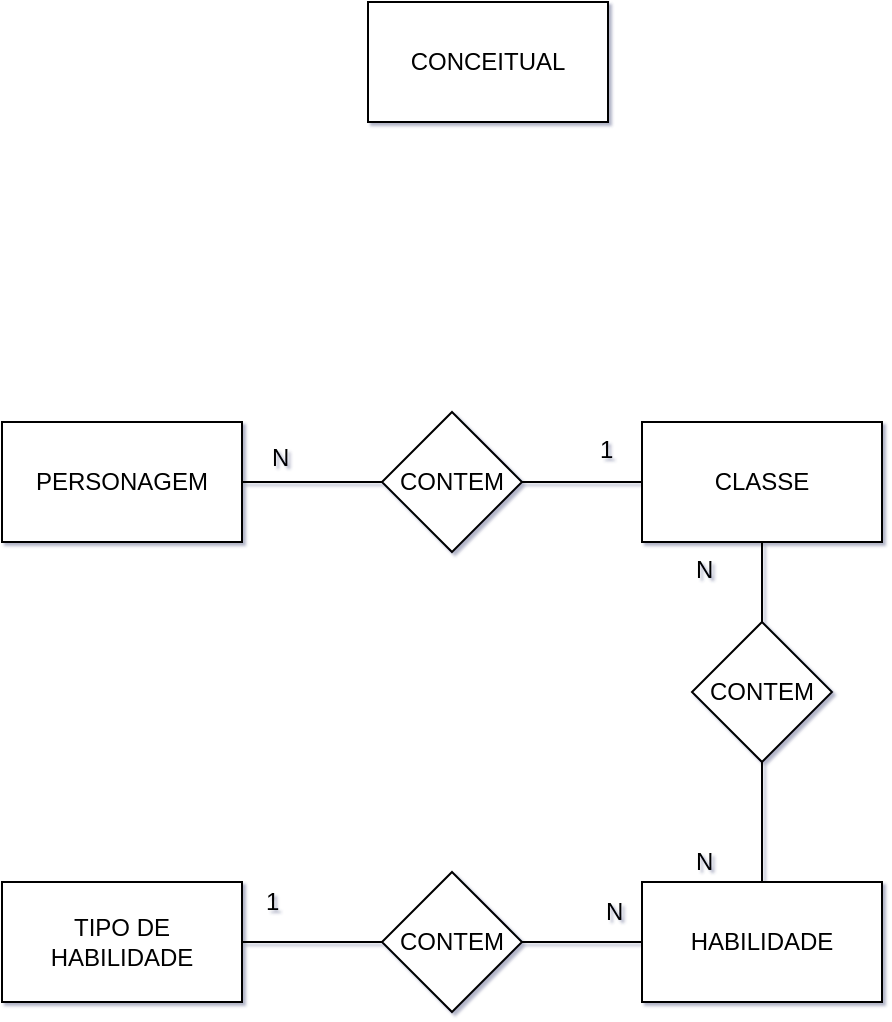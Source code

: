 <mxfile version="10.9.5" type="device"><diagram id="dJheahvO7XRqxWEpbkyf" name="CONCEITUAL"><mxGraphModel dx="926" dy="628" grid="1" gridSize="10" guides="1" tooltips="1" connect="1" arrows="1" fold="1" page="1" pageScale="1" pageWidth="827" pageHeight="1169" math="0" shadow="1"><root><mxCell id="0"/><mxCell id="1" parent="0"/><mxCell id="cr3JElz_RUUQaoc5ZwVk-1" value="CONCEITUAL" style="rounded=0;whiteSpace=wrap;html=1;" vertex="1" parent="1"><mxGeometry x="353" y="20" width="120" height="60" as="geometry"/></mxCell><mxCell id="cr3JElz_RUUQaoc5ZwVk-10" style="edgeStyle=orthogonalEdgeStyle;rounded=0;orthogonalLoop=1;jettySize=auto;html=1;exitX=0.5;exitY=1;exitDx=0;exitDy=0;entryX=0.5;entryY=0;entryDx=0;entryDy=0;endArrow=none;endFill=0;" edge="1" parent="1" source="cr3JElz_RUUQaoc5ZwVk-2" target="cr3JElz_RUUQaoc5ZwVk-9"><mxGeometry relative="1" as="geometry"/></mxCell><mxCell id="cr3JElz_RUUQaoc5ZwVk-2" value="CLASSE" style="rounded=0;whiteSpace=wrap;html=1;" vertex="1" parent="1"><mxGeometry x="490" y="230" width="120" height="60" as="geometry"/></mxCell><mxCell id="cr3JElz_RUUQaoc5ZwVk-14" style="edgeStyle=orthogonalEdgeStyle;rounded=0;orthogonalLoop=1;jettySize=auto;html=1;exitX=0;exitY=0.5;exitDx=0;exitDy=0;entryX=1;entryY=0.5;entryDx=0;entryDy=0;endArrow=none;endFill=0;" edge="1" parent="1" source="cr3JElz_RUUQaoc5ZwVk-3" target="cr3JElz_RUUQaoc5ZwVk-13"><mxGeometry relative="1" as="geometry"/></mxCell><mxCell id="cr3JElz_RUUQaoc5ZwVk-3" value="HABILIDADE" style="rounded=0;whiteSpace=wrap;html=1;" vertex="1" parent="1"><mxGeometry x="490" y="460" width="120" height="60" as="geometry"/></mxCell><mxCell id="cr3JElz_RUUQaoc5ZwVk-4" value="TIPO DE HABILIDADE" style="rounded=0;whiteSpace=wrap;html=1;" vertex="1" parent="1"><mxGeometry x="170" y="460" width="120" height="60" as="geometry"/></mxCell><mxCell id="cr3JElz_RUUQaoc5ZwVk-7" style="edgeStyle=orthogonalEdgeStyle;rounded=0;orthogonalLoop=1;jettySize=auto;html=1;exitX=1;exitY=0.5;exitDx=0;exitDy=0;entryX=0;entryY=0.5;entryDx=0;entryDy=0;endArrow=none;endFill=0;" edge="1" parent="1" source="cr3JElz_RUUQaoc5ZwVk-5" target="cr3JElz_RUUQaoc5ZwVk-6"><mxGeometry relative="1" as="geometry"/></mxCell><mxCell id="cr3JElz_RUUQaoc5ZwVk-5" value="PERSONAGEM" style="rounded=0;whiteSpace=wrap;html=1;" vertex="1" parent="1"><mxGeometry x="170" y="230" width="120" height="60" as="geometry"/></mxCell><mxCell id="cr3JElz_RUUQaoc5ZwVk-8" style="edgeStyle=orthogonalEdgeStyle;rounded=0;orthogonalLoop=1;jettySize=auto;html=1;exitX=1;exitY=0.5;exitDx=0;exitDy=0;entryX=0;entryY=0.5;entryDx=0;entryDy=0;endArrow=none;endFill=0;" edge="1" parent="1" source="cr3JElz_RUUQaoc5ZwVk-6" target="cr3JElz_RUUQaoc5ZwVk-2"><mxGeometry relative="1" as="geometry"/></mxCell><mxCell id="cr3JElz_RUUQaoc5ZwVk-6" value="CONTEM" style="rhombus;whiteSpace=wrap;html=1;" vertex="1" parent="1"><mxGeometry x="360" y="225" width="70" height="70" as="geometry"/></mxCell><mxCell id="cr3JElz_RUUQaoc5ZwVk-11" style="edgeStyle=orthogonalEdgeStyle;rounded=0;orthogonalLoop=1;jettySize=auto;html=1;exitX=0.5;exitY=1;exitDx=0;exitDy=0;entryX=0.5;entryY=0;entryDx=0;entryDy=0;endArrow=none;endFill=0;" edge="1" parent="1" source="cr3JElz_RUUQaoc5ZwVk-9" target="cr3JElz_RUUQaoc5ZwVk-3"><mxGeometry relative="1" as="geometry"/></mxCell><mxCell id="cr3JElz_RUUQaoc5ZwVk-9" value="CONTEM" style="rhombus;whiteSpace=wrap;html=1;" vertex="1" parent="1"><mxGeometry x="515" y="330" width="70" height="70" as="geometry"/></mxCell><mxCell id="cr3JElz_RUUQaoc5ZwVk-15" style="edgeStyle=orthogonalEdgeStyle;rounded=0;orthogonalLoop=1;jettySize=auto;html=1;exitX=0;exitY=0.5;exitDx=0;exitDy=0;entryX=1;entryY=0.5;entryDx=0;entryDy=0;endArrow=none;endFill=0;" edge="1" parent="1" source="cr3JElz_RUUQaoc5ZwVk-13" target="cr3JElz_RUUQaoc5ZwVk-4"><mxGeometry relative="1" as="geometry"/></mxCell><mxCell id="cr3JElz_RUUQaoc5ZwVk-13" value="CONTEM" style="rhombus;whiteSpace=wrap;html=1;" vertex="1" parent="1"><mxGeometry x="360" y="455" width="70" height="70" as="geometry"/></mxCell><mxCell id="cr3JElz_RUUQaoc5ZwVk-16" value="N" style="text;html=1;resizable=0;points=[];autosize=1;align=left;verticalAlign=top;spacingTop=-4;" vertex="1" parent="1"><mxGeometry x="303" y="238" width="20" height="20" as="geometry"/></mxCell><mxCell id="cr3JElz_RUUQaoc5ZwVk-17" value="1" style="text;html=1;resizable=0;points=[];autosize=1;align=left;verticalAlign=top;spacingTop=-4;" vertex="1" parent="1"><mxGeometry x="467" y="234" width="20" height="20" as="geometry"/></mxCell><mxCell id="cr3JElz_RUUQaoc5ZwVk-18" value="N" style="text;html=1;resizable=0;points=[];autosize=1;align=left;verticalAlign=top;spacingTop=-4;" vertex="1" parent="1"><mxGeometry x="515" y="294" width="20" height="20" as="geometry"/></mxCell><mxCell id="cr3JElz_RUUQaoc5ZwVk-19" value="N" style="text;html=1;resizable=0;points=[];autosize=1;align=left;verticalAlign=top;spacingTop=-4;" vertex="1" parent="1"><mxGeometry x="515" y="440" width="20" height="20" as="geometry"/></mxCell><mxCell id="cr3JElz_RUUQaoc5ZwVk-20" value="1" style="text;html=1;resizable=0;points=[];autosize=1;align=left;verticalAlign=top;spacingTop=-4;" vertex="1" parent="1"><mxGeometry x="300" y="460" width="20" height="20" as="geometry"/></mxCell><mxCell id="cr3JElz_RUUQaoc5ZwVk-21" value="N" style="text;html=1;resizable=0;points=[];autosize=1;align=left;verticalAlign=top;spacingTop=-4;" vertex="1" parent="1"><mxGeometry x="470" y="465" width="20" height="20" as="geometry"/></mxCell></root></mxGraphModel></diagram><diagram id="jKTYJgm0QA9Wgd4biB2w" name="LOGICO"><mxGraphModel dx="926" dy="628" grid="1" gridSize="10" guides="1" tooltips="1" connect="1" arrows="1" fold="1" page="1" pageScale="1" pageWidth="827" pageHeight="1169" background="none" math="0" shadow="1"><root><mxCell id="g8kyX2qI03Iz3NawE2xn-0"/><mxCell id="g8kyX2qI03Iz3NawE2xn-1" parent="g8kyX2qI03Iz3NawE2xn-0"/><mxCell id="g8kyX2qI03Iz3NawE2xn-2" value="LOGICO" style="rounded=0;whiteSpace=wrap;html=1;" vertex="1" parent="g8kyX2qI03Iz3NawE2xn-1"><mxGeometry x="353" y="30" width="120" height="60" as="geometry"/></mxCell><mxCell id="g8kyX2qI03Iz3NawE2xn-3" value="Classe" style="swimlane;fontStyle=0;childLayout=stackLayout;horizontal=1;startSize=26;fillColor=#e0e0e0;horizontalStack=0;resizeParent=1;resizeParentMax=0;resizeLast=0;collapsible=1;marginBottom=0;swimlaneFillColor=#ffffff;align=center;fontSize=14;" vertex="1" parent="g8kyX2qI03Iz3NawE2xn-1"><mxGeometry x="350" y="361" width="160" height="92" as="geometry"/></mxCell><mxCell id="g8kyX2qI03Iz3NawE2xn-4" value="IdClasse:int" style="shape=partialRectangle;top=0;left=0;right=0;bottom=1;align=left;verticalAlign=middle;fillColor=none;spacingLeft=34;spacingRight=4;overflow=hidden;rotatable=0;points=[[0,0.5],[1,0.5]];portConstraint=eastwest;dropTarget=0;fontStyle=5;fontSize=12;" vertex="1" parent="g8kyX2qI03Iz3NawE2xn-3"><mxGeometry y="26" width="160" height="30" as="geometry"/></mxCell><mxCell id="g8kyX2qI03Iz3NawE2xn-5" value="PK" style="shape=partialRectangle;top=0;left=0;bottom=0;fillColor=none;align=left;verticalAlign=middle;spacingLeft=4;spacingRight=4;overflow=hidden;rotatable=0;points=[];portConstraint=eastwest;part=1;fontSize=12;" vertex="1" connectable="0" parent="g8kyX2qI03Iz3NawE2xn-4"><mxGeometry width="30" height="30" as="geometry"/></mxCell><mxCell id="g8kyX2qI03Iz3NawE2xn-6" value="Nome:varchar(200)" style="shape=partialRectangle;top=0;left=0;right=0;bottom=0;align=left;verticalAlign=top;fillColor=none;spacingLeft=34;spacingRight=4;overflow=hidden;rotatable=0;points=[[0,0.5],[1,0.5]];portConstraint=eastwest;dropTarget=0;fontSize=12;" vertex="1" parent="g8kyX2qI03Iz3NawE2xn-3"><mxGeometry y="56" width="160" height="26" as="geometry"/></mxCell><mxCell id="g8kyX2qI03Iz3NawE2xn-7" value="" style="shape=partialRectangle;top=0;left=0;bottom=0;fillColor=none;align=left;verticalAlign=top;spacingLeft=4;spacingRight=4;overflow=hidden;rotatable=0;points=[];portConstraint=eastwest;part=1;fontSize=12;" vertex="1" connectable="0" parent="g8kyX2qI03Iz3NawE2xn-6"><mxGeometry width="30" height="26" as="geometry"/></mxCell><mxCell id="g8kyX2qI03Iz3NawE2xn-12" value="" style="shape=partialRectangle;top=0;left=0;right=0;bottom=0;align=left;verticalAlign=top;fillColor=none;spacingLeft=34;spacingRight=4;overflow=hidden;rotatable=0;points=[[0,0.5],[1,0.5]];portConstraint=eastwest;dropTarget=0;fontSize=12;" vertex="1" parent="g8kyX2qI03Iz3NawE2xn-3"><mxGeometry y="82" width="160" height="10" as="geometry"/></mxCell><mxCell id="g8kyX2qI03Iz3NawE2xn-13" value="" style="shape=partialRectangle;top=0;left=0;bottom=0;fillColor=none;align=left;verticalAlign=top;spacingLeft=4;spacingRight=4;overflow=hidden;rotatable=0;points=[];portConstraint=eastwest;part=1;fontSize=12;" vertex="1" connectable="0" parent="g8kyX2qI03Iz3NawE2xn-12"><mxGeometry width="30" height="10" as="geometry"/></mxCell><mxCell id="g8kyX2qI03Iz3NawE2xn-14" value="TipoHabilidade" style="swimlane;fontStyle=0;childLayout=stackLayout;horizontal=1;startSize=26;fillColor=#e0e0e0;horizontalStack=0;resizeParent=1;resizeParentMax=0;resizeLast=0;collapsible=1;marginBottom=0;swimlaneFillColor=#ffffff;align=center;fontSize=14;" vertex="1" parent="g8kyX2qI03Iz3NawE2xn-1"><mxGeometry x="350" y="169" width="160" height="92" as="geometry"/></mxCell><mxCell id="g8kyX2qI03Iz3NawE2xn-15" value="IdTipoHabilidade:int" style="shape=partialRectangle;top=0;left=0;right=0;bottom=1;align=left;verticalAlign=middle;fillColor=none;spacingLeft=34;spacingRight=4;overflow=hidden;rotatable=0;points=[[0,0.5],[1,0.5]];portConstraint=eastwest;dropTarget=0;fontStyle=5;fontSize=12;" vertex="1" parent="g8kyX2qI03Iz3NawE2xn-14"><mxGeometry y="26" width="160" height="30" as="geometry"/></mxCell><mxCell id="g8kyX2qI03Iz3NawE2xn-16" value="PK" style="shape=partialRectangle;top=0;left=0;bottom=0;fillColor=none;align=left;verticalAlign=middle;spacingLeft=4;spacingRight=4;overflow=hidden;rotatable=0;points=[];portConstraint=eastwest;part=1;fontSize=12;" vertex="1" connectable="0" parent="g8kyX2qI03Iz3NawE2xn-15"><mxGeometry width="30" height="30" as="geometry"/></mxCell><mxCell id="g8kyX2qI03Iz3NawE2xn-17" value="Nome:varchar(200)" style="shape=partialRectangle;top=0;left=0;right=0;bottom=0;align=left;verticalAlign=top;fillColor=none;spacingLeft=34;spacingRight=4;overflow=hidden;rotatable=0;points=[[0,0.5],[1,0.5]];portConstraint=eastwest;dropTarget=0;fontSize=12;" vertex="1" parent="g8kyX2qI03Iz3NawE2xn-14"><mxGeometry y="56" width="160" height="26" as="geometry"/></mxCell><mxCell id="g8kyX2qI03Iz3NawE2xn-18" value="" style="shape=partialRectangle;top=0;left=0;bottom=0;fillColor=none;align=left;verticalAlign=top;spacingLeft=4;spacingRight=4;overflow=hidden;rotatable=0;points=[];portConstraint=eastwest;part=1;fontSize=12;" vertex="1" connectable="0" parent="g8kyX2qI03Iz3NawE2xn-17"><mxGeometry width="30" height="26" as="geometry"/></mxCell><mxCell id="g8kyX2qI03Iz3NawE2xn-19" value="" style="shape=partialRectangle;top=0;left=0;right=0;bottom=0;align=left;verticalAlign=top;fillColor=none;spacingLeft=34;spacingRight=4;overflow=hidden;rotatable=0;points=[[0,0.5],[1,0.5]];portConstraint=eastwest;dropTarget=0;fontSize=12;" vertex="1" parent="g8kyX2qI03Iz3NawE2xn-14"><mxGeometry y="82" width="160" height="10" as="geometry"/></mxCell><mxCell id="g8kyX2qI03Iz3NawE2xn-20" value="" style="shape=partialRectangle;top=0;left=0;bottom=0;fillColor=none;align=left;verticalAlign=top;spacingLeft=4;spacingRight=4;overflow=hidden;rotatable=0;points=[];portConstraint=eastwest;part=1;fontSize=12;" vertex="1" connectable="0" parent="g8kyX2qI03Iz3NawE2xn-19"><mxGeometry width="30" height="10" as="geometry"/></mxCell><mxCell id="g8kyX2qI03Iz3NawE2xn-21" value="Habilidade" style="swimlane;fontStyle=0;childLayout=stackLayout;horizontal=1;startSize=26;fillColor=#e0e0e0;horizontalStack=0;resizeParent=1;resizeParentMax=0;resizeLast=0;collapsible=1;marginBottom=0;swimlaneFillColor=#ffffff;align=center;fontSize=14;" vertex="1" parent="g8kyX2qI03Iz3NawE2xn-1"><mxGeometry x="90" y="168" width="195" height="112" as="geometry"/></mxCell><mxCell id="g8kyX2qI03Iz3NawE2xn-22" value="IdHabilidade:int" style="shape=partialRectangle;top=0;left=0;right=0;bottom=0;align=left;verticalAlign=middle;fillColor=none;spacingLeft=60;spacingRight=4;overflow=hidden;rotatable=0;points=[[0,0.5],[1,0.5]];portConstraint=eastwest;dropTarget=0;fontStyle=5;fontSize=12;" vertex="1" parent="g8kyX2qI03Iz3NawE2xn-21"><mxGeometry y="26" width="195" height="30" as="geometry"/></mxCell><mxCell id="g8kyX2qI03Iz3NawE2xn-23" value="PK" style="shape=partialRectangle;fontStyle=1;top=0;left=0;bottom=0;fillColor=none;align=left;verticalAlign=middle;spacingLeft=4;spacingRight=4;overflow=hidden;rotatable=0;points=[];portConstraint=eastwest;part=1;fontSize=12;" vertex="1" connectable="0" parent="g8kyX2qI03Iz3NawE2xn-22"><mxGeometry width="56" height="30" as="geometry"/></mxCell><mxCell id="g8kyX2qI03Iz3NawE2xn-24" value="IdTipoHabilidade:int" style="shape=partialRectangle;top=0;left=0;right=0;bottom=1;align=left;verticalAlign=middle;fillColor=none;spacingLeft=60;spacingRight=4;overflow=hidden;rotatable=0;points=[[0,0.5],[1,0.5]];portConstraint=eastwest;dropTarget=0;fontStyle=5;fontSize=12;" vertex="1" parent="g8kyX2qI03Iz3NawE2xn-21"><mxGeometry y="56" width="195" height="30" as="geometry"/></mxCell><mxCell id="g8kyX2qI03Iz3NawE2xn-25" value="FK" style="shape=partialRectangle;fontStyle=1;top=0;left=0;bottom=0;fillColor=none;align=left;verticalAlign=middle;spacingLeft=4;spacingRight=4;overflow=hidden;rotatable=0;points=[];portConstraint=eastwest;part=1;fontSize=12;" vertex="1" connectable="0" parent="g8kyX2qI03Iz3NawE2xn-24"><mxGeometry width="56" height="30" as="geometry"/></mxCell><mxCell id="g8kyX2qI03Iz3NawE2xn-26" value="Nome:varchar(255)" style="shape=partialRectangle;top=0;left=0;right=0;bottom=0;align=left;verticalAlign=top;fillColor=none;spacingLeft=60;spacingRight=4;overflow=hidden;rotatable=0;points=[[0,0.5],[1,0.5]];portConstraint=eastwest;dropTarget=0;fontSize=12;" vertex="1" parent="g8kyX2qI03Iz3NawE2xn-21"><mxGeometry y="86" width="195" height="26" as="geometry"/></mxCell><mxCell id="g8kyX2qI03Iz3NawE2xn-27" value="" style="shape=partialRectangle;top=0;left=0;bottom=0;fillColor=none;align=left;verticalAlign=top;spacingLeft=4;spacingRight=4;overflow=hidden;rotatable=0;points=[];portConstraint=eastwest;part=1;fontSize=12;" vertex="1" connectable="0" parent="g8kyX2qI03Iz3NawE2xn-26"><mxGeometry width="56" height="26" as="geometry"/></mxCell><mxCell id="g8kyX2qI03Iz3NawE2xn-28" value="Personagem" style="swimlane;fontStyle=0;childLayout=stackLayout;horizontal=1;startSize=26;fillColor=#e0e0e0;horizontalStack=0;resizeParent=1;resizeParentMax=0;resizeLast=0;collapsible=1;marginBottom=0;swimlaneFillColor=#ffffff;align=center;fontSize=14;" vertex="1" parent="g8kyX2qI03Iz3NawE2xn-1"><mxGeometry x="590" y="256" width="220" height="216" as="geometry"/></mxCell><mxCell id="g8kyX2qI03Iz3NawE2xn-29" value="IdPersonagem:int" style="shape=partialRectangle;top=0;left=0;right=0;bottom=0;align=left;verticalAlign=middle;fillColor=none;spacingLeft=60;spacingRight=4;overflow=hidden;rotatable=0;points=[[0,0.5],[1,0.5]];portConstraint=eastwest;dropTarget=0;fontStyle=5;fontSize=12;" vertex="1" parent="g8kyX2qI03Iz3NawE2xn-28"><mxGeometry y="26" width="220" height="30" as="geometry"/></mxCell><mxCell id="g8kyX2qI03Iz3NawE2xn-30" value="PK" style="shape=partialRectangle;fontStyle=1;top=0;left=0;bottom=0;fillColor=none;align=left;verticalAlign=middle;spacingLeft=4;spacingRight=4;overflow=hidden;rotatable=0;points=[];portConstraint=eastwest;part=1;fontSize=12;" vertex="1" connectable="0" parent="g8kyX2qI03Iz3NawE2xn-29"><mxGeometry width="56" height="30" as="geometry"/></mxCell><mxCell id="g8kyX2qI03Iz3NawE2xn-31" value="IdClasse:int" style="shape=partialRectangle;top=0;left=0;right=0;bottom=1;align=left;verticalAlign=middle;fillColor=none;spacingLeft=60;spacingRight=4;overflow=hidden;rotatable=0;points=[[0,0.5],[1,0.5]];portConstraint=eastwest;dropTarget=0;fontStyle=5;fontSize=12;" vertex="1" parent="g8kyX2qI03Iz3NawE2xn-28"><mxGeometry y="56" width="220" height="30" as="geometry"/></mxCell><mxCell id="g8kyX2qI03Iz3NawE2xn-32" value="FK" style="shape=partialRectangle;fontStyle=1;top=0;left=0;bottom=0;fillColor=none;align=left;verticalAlign=middle;spacingLeft=4;spacingRight=4;overflow=hidden;rotatable=0;points=[];portConstraint=eastwest;part=1;fontSize=12;" vertex="1" connectable="0" parent="g8kyX2qI03Iz3NawE2xn-31"><mxGeometry width="56" height="30" as="geometry"/></mxCell><mxCell id="g8kyX2qI03Iz3NawE2xn-33" value="Nome:varchar(255)" style="shape=partialRectangle;top=0;left=0;right=0;bottom=0;align=left;verticalAlign=top;fillColor=none;spacingLeft=60;spacingRight=4;overflow=hidden;rotatable=0;points=[[0,0.5],[1,0.5]];portConstraint=eastwest;dropTarget=0;fontSize=12;" vertex="1" parent="g8kyX2qI03Iz3NawE2xn-28"><mxGeometry y="86" width="220" height="26" as="geometry"/></mxCell><mxCell id="g8kyX2qI03Iz3NawE2xn-34" value="" style="shape=partialRectangle;top=0;left=0;bottom=0;fillColor=none;align=left;verticalAlign=top;spacingLeft=4;spacingRight=4;overflow=hidden;rotatable=0;points=[];portConstraint=eastwest;part=1;fontSize=12;" vertex="1" connectable="0" parent="g8kyX2qI03Iz3NawE2xn-33"><mxGeometry width="56" height="26" as="geometry"/></mxCell><mxCell id="g8kyX2qI03Iz3NawE2xn-37" value="MaxVida:int" style="shape=partialRectangle;top=0;left=0;right=0;bottom=0;align=left;verticalAlign=top;fillColor=none;spacingLeft=60;spacingRight=4;overflow=hidden;rotatable=0;points=[[0,0.5],[1,0.5]];portConstraint=eastwest;dropTarget=0;fontSize=12;" vertex="1" parent="g8kyX2qI03Iz3NawE2xn-28"><mxGeometry y="112" width="220" height="26" as="geometry"/></mxCell><mxCell id="g8kyX2qI03Iz3NawE2xn-38" value="" style="shape=partialRectangle;top=0;left=0;bottom=0;fillColor=none;align=left;verticalAlign=top;spacingLeft=4;spacingRight=4;overflow=hidden;rotatable=0;points=[];portConstraint=eastwest;part=1;fontSize=12;" vertex="1" connectable="0" parent="g8kyX2qI03Iz3NawE2xn-37"><mxGeometry width="56" height="26" as="geometry"/></mxCell><mxCell id="g8kyX2qI03Iz3NawE2xn-39" value="MaxMana:int" style="shape=partialRectangle;top=0;left=0;right=0;bottom=0;align=left;verticalAlign=top;fillColor=none;spacingLeft=60;spacingRight=4;overflow=hidden;rotatable=0;points=[[0,0.5],[1,0.5]];portConstraint=eastwest;dropTarget=0;fontSize=12;" vertex="1" parent="g8kyX2qI03Iz3NawE2xn-28"><mxGeometry y="138" width="220" height="26" as="geometry"/></mxCell><mxCell id="g8kyX2qI03Iz3NawE2xn-40" value="" style="shape=partialRectangle;top=0;left=0;bottom=0;fillColor=none;align=left;verticalAlign=top;spacingLeft=4;spacingRight=4;overflow=hidden;rotatable=0;points=[];portConstraint=eastwest;part=1;fontSize=12;" vertex="1" connectable="0" parent="g8kyX2qI03Iz3NawE2xn-39"><mxGeometry width="56" height="26" as="geometry"/></mxCell><mxCell id="g8kyX2qI03Iz3NawE2xn-41" value="DataAtualizacao:datetime" style="shape=partialRectangle;top=0;left=0;right=0;bottom=0;align=left;verticalAlign=top;fillColor=none;spacingLeft=60;spacingRight=4;overflow=hidden;rotatable=0;points=[[0,0.5],[1,0.5]];portConstraint=eastwest;dropTarget=0;fontSize=12;" vertex="1" parent="g8kyX2qI03Iz3NawE2xn-28"><mxGeometry y="164" width="220" height="26" as="geometry"/></mxCell><mxCell id="g8kyX2qI03Iz3NawE2xn-42" value="" style="shape=partialRectangle;top=0;left=0;bottom=0;fillColor=none;align=left;verticalAlign=top;spacingLeft=4;spacingRight=4;overflow=hidden;rotatable=0;points=[];portConstraint=eastwest;part=1;fontSize=12;" vertex="1" connectable="0" parent="g8kyX2qI03Iz3NawE2xn-41"><mxGeometry width="56" height="26" as="geometry"/></mxCell><mxCell id="g8kyX2qI03Iz3NawE2xn-43" value="DataCriacao:datetime" style="shape=partialRectangle;top=0;left=0;right=0;bottom=0;align=left;verticalAlign=top;fillColor=none;spacingLeft=60;spacingRight=4;overflow=hidden;rotatable=0;points=[[0,0.5],[1,0.5]];portConstraint=eastwest;dropTarget=0;fontSize=12;" vertex="1" parent="g8kyX2qI03Iz3NawE2xn-28"><mxGeometry y="190" width="220" height="26" as="geometry"/></mxCell><mxCell id="g8kyX2qI03Iz3NawE2xn-44" value="" style="shape=partialRectangle;top=0;left=0;bottom=0;fillColor=none;align=left;verticalAlign=top;spacingLeft=4;spacingRight=4;overflow=hidden;rotatable=0;points=[];portConstraint=eastwest;part=1;fontSize=12;" vertex="1" connectable="0" parent="g8kyX2qI03Iz3NawE2xn-43"><mxGeometry width="56" height="26" as="geometry"/></mxCell><mxCell id="g8kyX2qI03Iz3NawE2xn-45" value="HabilidadesClasses" style="swimlane;fontStyle=0;childLayout=stackLayout;horizontal=1;startSize=26;fillColor=#e0e0e0;horizontalStack=0;resizeParent=1;resizeParentMax=0;resizeLast=0;collapsible=1;marginBottom=0;swimlaneFillColor=#ffffff;align=center;fontSize=14;" vertex="1" parent="g8kyX2qI03Iz3NawE2xn-1"><mxGeometry x="90" y="360" width="160" height="86" as="geometry"/></mxCell><mxCell id="g8kyX2qI03Iz3NawE2xn-46" value="IdClasse:int" style="shape=partialRectangle;top=0;left=0;right=0;bottom=0;align=left;verticalAlign=middle;fillColor=none;spacingLeft=60;spacingRight=4;overflow=hidden;rotatable=0;points=[[0,0.5],[1,0.5]];portConstraint=eastwest;dropTarget=0;fontStyle=5;fontSize=12;" vertex="1" parent="g8kyX2qI03Iz3NawE2xn-45"><mxGeometry y="26" width="160" height="30" as="geometry"/></mxCell><mxCell id="g8kyX2qI03Iz3NawE2xn-47" value="FK1" style="shape=partialRectangle;fontStyle=1;top=0;left=0;bottom=0;fillColor=none;align=left;verticalAlign=middle;spacingLeft=4;spacingRight=4;overflow=hidden;rotatable=0;points=[];portConstraint=eastwest;part=1;fontSize=12;" vertex="1" connectable="0" parent="g8kyX2qI03Iz3NawE2xn-46"><mxGeometry width="56" height="30" as="geometry"/></mxCell><mxCell id="g8kyX2qI03Iz3NawE2xn-48" value="IdHabilidadeint" style="shape=partialRectangle;top=0;left=0;right=0;bottom=1;align=left;verticalAlign=middle;fillColor=none;spacingLeft=60;spacingRight=4;overflow=hidden;rotatable=0;points=[[0,0.5],[1,0.5]];portConstraint=eastwest;dropTarget=0;fontStyle=5;fontSize=12;" vertex="1" parent="g8kyX2qI03Iz3NawE2xn-45"><mxGeometry y="56" width="160" height="30" as="geometry"/></mxCell><mxCell id="g8kyX2qI03Iz3NawE2xn-49" value="FK2" style="shape=partialRectangle;fontStyle=1;top=0;left=0;bottom=0;fillColor=none;align=left;verticalAlign=middle;spacingLeft=4;spacingRight=4;overflow=hidden;rotatable=0;points=[];portConstraint=eastwest;part=1;fontSize=12;" vertex="1" connectable="0" parent="g8kyX2qI03Iz3NawE2xn-48"><mxGeometry width="56" height="30" as="geometry"/></mxCell><mxCell id="1utTiuptko8lL7Gqnvxd-0" value="" style="edgeStyle=entityRelationEdgeStyle;fontSize=12;html=1;endArrow=ERoneToMany;" edge="1" parent="g8kyX2qI03Iz3NawE2xn-1" source="g8kyX2qI03Iz3NawE2xn-15" target="g8kyX2qI03Iz3NawE2xn-24"><mxGeometry width="100" height="100" relative="1" as="geometry"><mxPoint x="340" y="250" as="sourcePoint"/><mxPoint x="440" y="150" as="targetPoint"/></mxGeometry></mxCell><mxCell id="YNlwBKSf3DE_AMJkjBMV-0" value="" style="edgeStyle=entityRelationEdgeStyle;fontSize=12;html=1;endArrow=ERoneToMany;entryX=0;entryY=0.5;entryDx=0;entryDy=0;exitX=0.875;exitY=0.467;exitDx=0;exitDy=0;exitPerimeter=0;" edge="1" parent="g8kyX2qI03Iz3NawE2xn-1" source="g8kyX2qI03Iz3NawE2xn-4" target="g8kyX2qI03Iz3NawE2xn-31"><mxGeometry width="100" height="100" relative="1" as="geometry"><mxPoint x="400" y="410" as="sourcePoint"/><mxPoint x="500" y="310" as="targetPoint"/></mxGeometry></mxCell><mxCell id="YNlwBKSf3DE_AMJkjBMV-2" value="" style="edgeStyle=entityRelationEdgeStyle;fontSize=12;html=1;endArrow=ERoneToMany;" edge="1" parent="g8kyX2qI03Iz3NawE2xn-1" source="g8kyX2qI03Iz3NawE2xn-4" target="g8kyX2qI03Iz3NawE2xn-46"><mxGeometry width="100" height="100" relative="1" as="geometry"><mxPoint x="260" y="570" as="sourcePoint"/><mxPoint x="360" y="470" as="targetPoint"/></mxGeometry></mxCell><mxCell id="YNlwBKSf3DE_AMJkjBMV-3" value="" style="edgeStyle=entityRelationEdgeStyle;fontSize=12;html=1;endArrow=ERoneToMany;" edge="1" parent="g8kyX2qI03Iz3NawE2xn-1" source="g8kyX2qI03Iz3NawE2xn-22" target="g8kyX2qI03Iz3NawE2xn-48"><mxGeometry width="100" height="100" relative="1" as="geometry"><mxPoint x="30" y="209" as="sourcePoint"/><mxPoint x="50" y="400" as="targetPoint"/></mxGeometry></mxCell></root></mxGraphModel></diagram></mxfile>